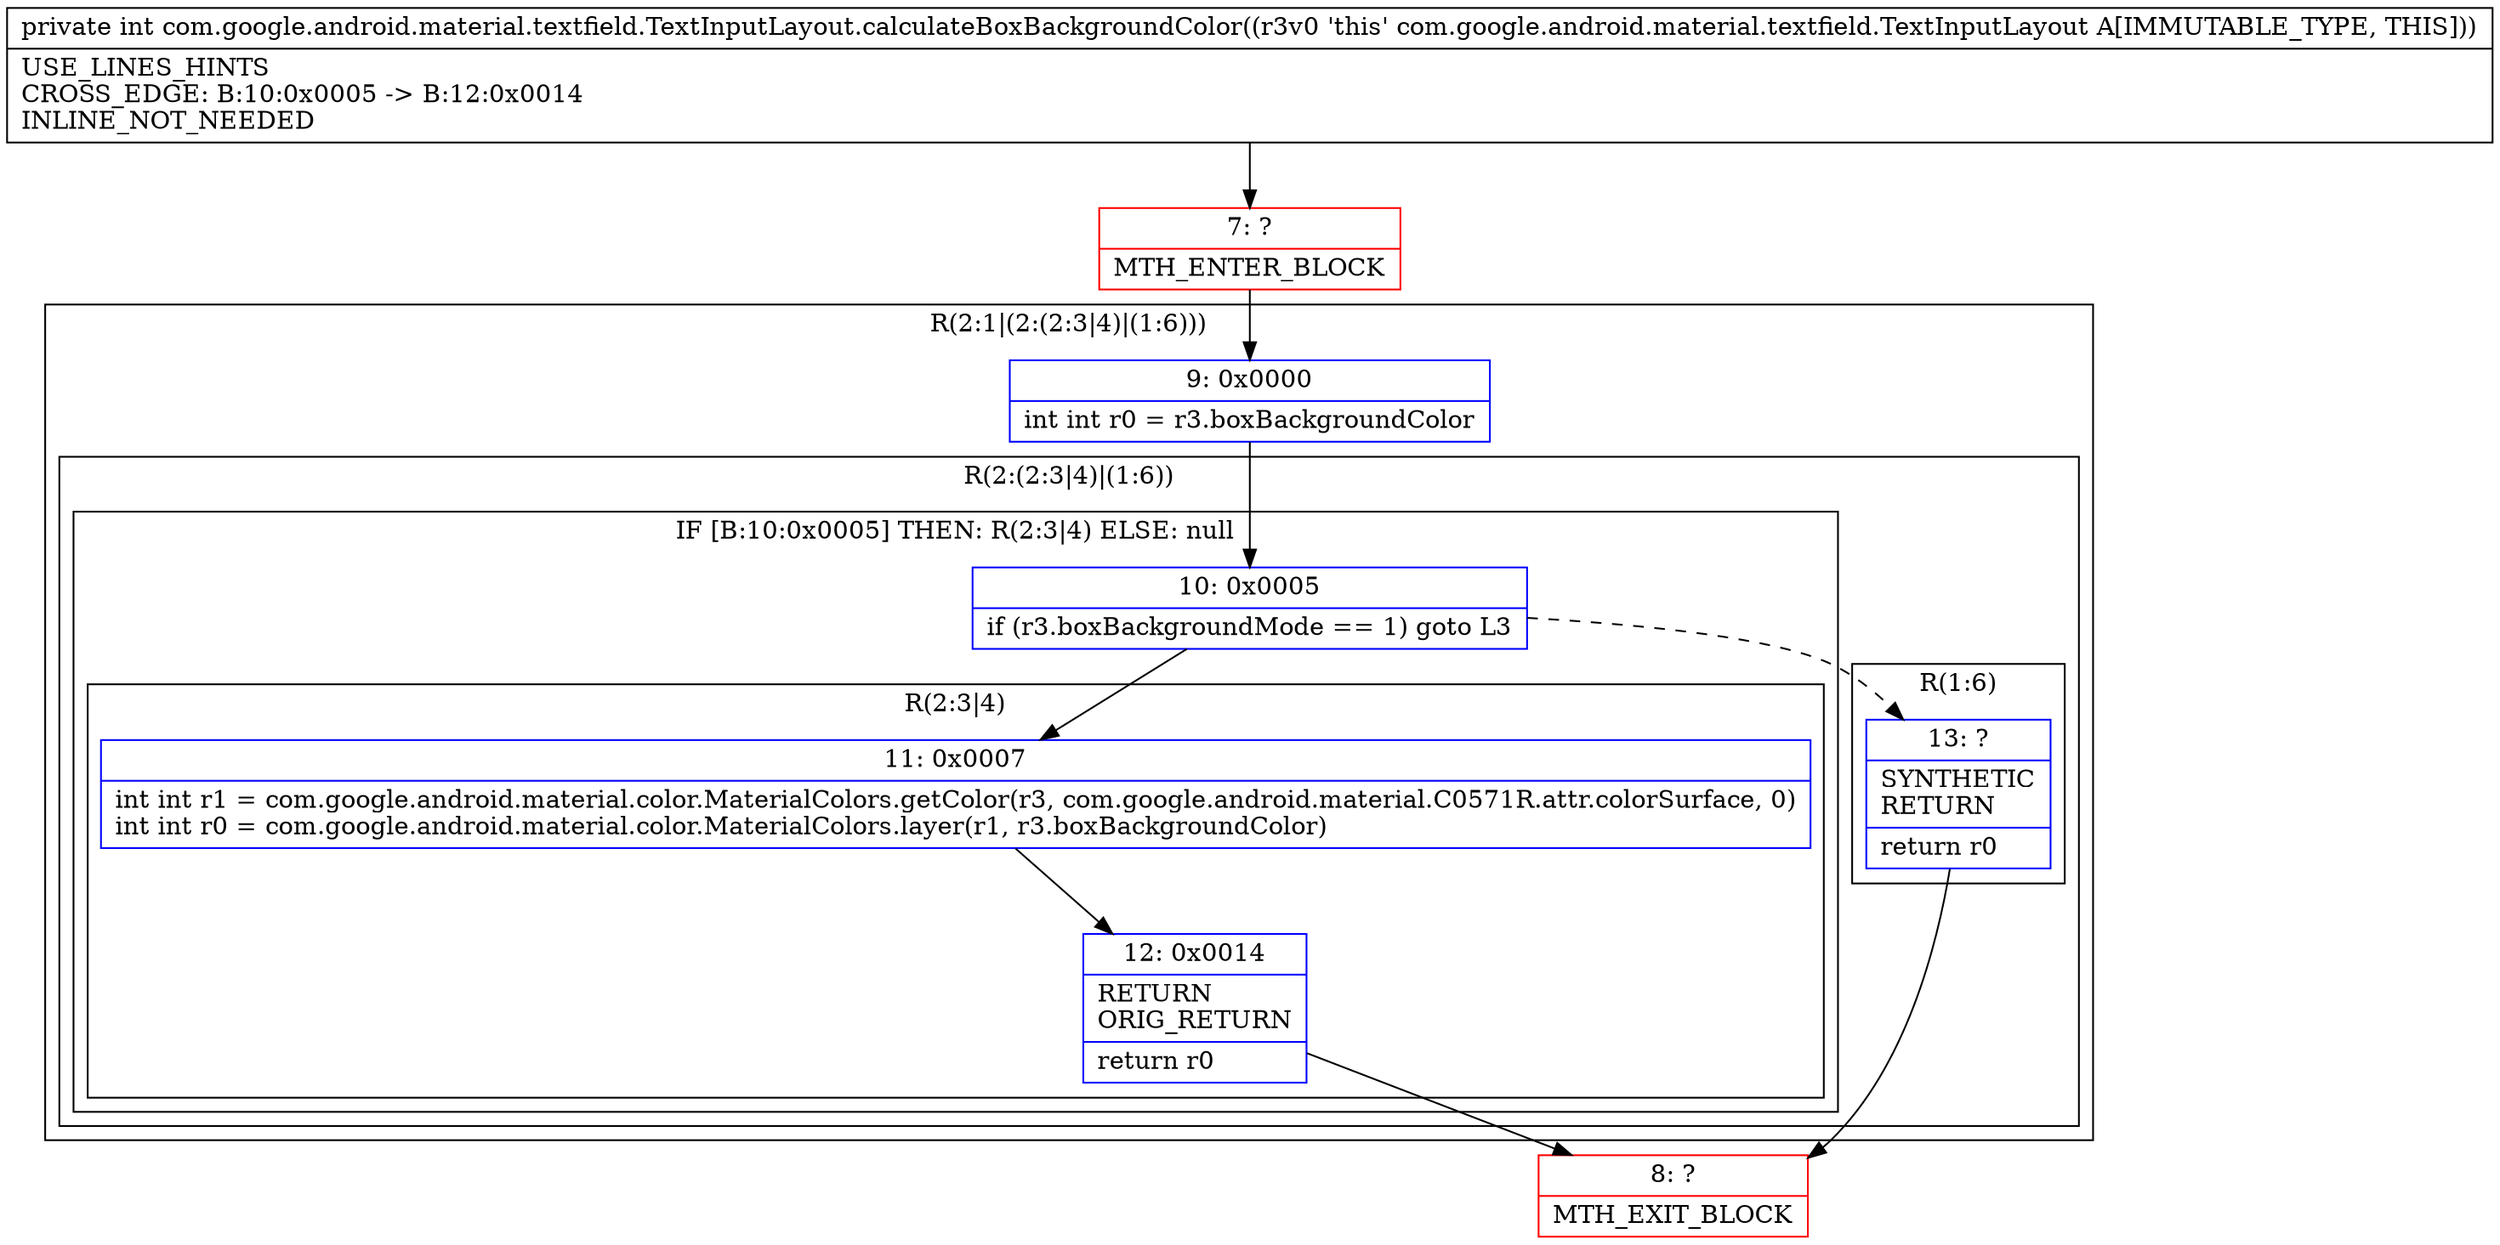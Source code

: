 digraph "CFG forcom.google.android.material.textfield.TextInputLayout.calculateBoxBackgroundColor()I" {
subgraph cluster_Region_671283184 {
label = "R(2:1|(2:(2:3|4)|(1:6)))";
node [shape=record,color=blue];
Node_9 [shape=record,label="{9\:\ 0x0000|int int r0 = r3.boxBackgroundColor\l}"];
subgraph cluster_Region_840156633 {
label = "R(2:(2:3|4)|(1:6))";
node [shape=record,color=blue];
subgraph cluster_IfRegion_18043928 {
label = "IF [B:10:0x0005] THEN: R(2:3|4) ELSE: null";
node [shape=record,color=blue];
Node_10 [shape=record,label="{10\:\ 0x0005|if (r3.boxBackgroundMode == 1) goto L3\l}"];
subgraph cluster_Region_1510643656 {
label = "R(2:3|4)";
node [shape=record,color=blue];
Node_11 [shape=record,label="{11\:\ 0x0007|int int r1 = com.google.android.material.color.MaterialColors.getColor(r3, com.google.android.material.C0571R.attr.colorSurface, 0)\lint int r0 = com.google.android.material.color.MaterialColors.layer(r1, r3.boxBackgroundColor)\l}"];
Node_12 [shape=record,label="{12\:\ 0x0014|RETURN\lORIG_RETURN\l|return r0\l}"];
}
}
subgraph cluster_Region_127520739 {
label = "R(1:6)";
node [shape=record,color=blue];
Node_13 [shape=record,label="{13\:\ ?|SYNTHETIC\lRETURN\l|return r0\l}"];
}
}
}
Node_7 [shape=record,color=red,label="{7\:\ ?|MTH_ENTER_BLOCK\l}"];
Node_8 [shape=record,color=red,label="{8\:\ ?|MTH_EXIT_BLOCK\l}"];
MethodNode[shape=record,label="{private int com.google.android.material.textfield.TextInputLayout.calculateBoxBackgroundColor((r3v0 'this' com.google.android.material.textfield.TextInputLayout A[IMMUTABLE_TYPE, THIS]))  | USE_LINES_HINTS\lCROSS_EDGE: B:10:0x0005 \-\> B:12:0x0014\lINLINE_NOT_NEEDED\l}"];
MethodNode -> Node_7;Node_9 -> Node_10;
Node_10 -> Node_11;
Node_10 -> Node_13[style=dashed];
Node_11 -> Node_12;
Node_12 -> Node_8;
Node_13 -> Node_8;
Node_7 -> Node_9;
}

